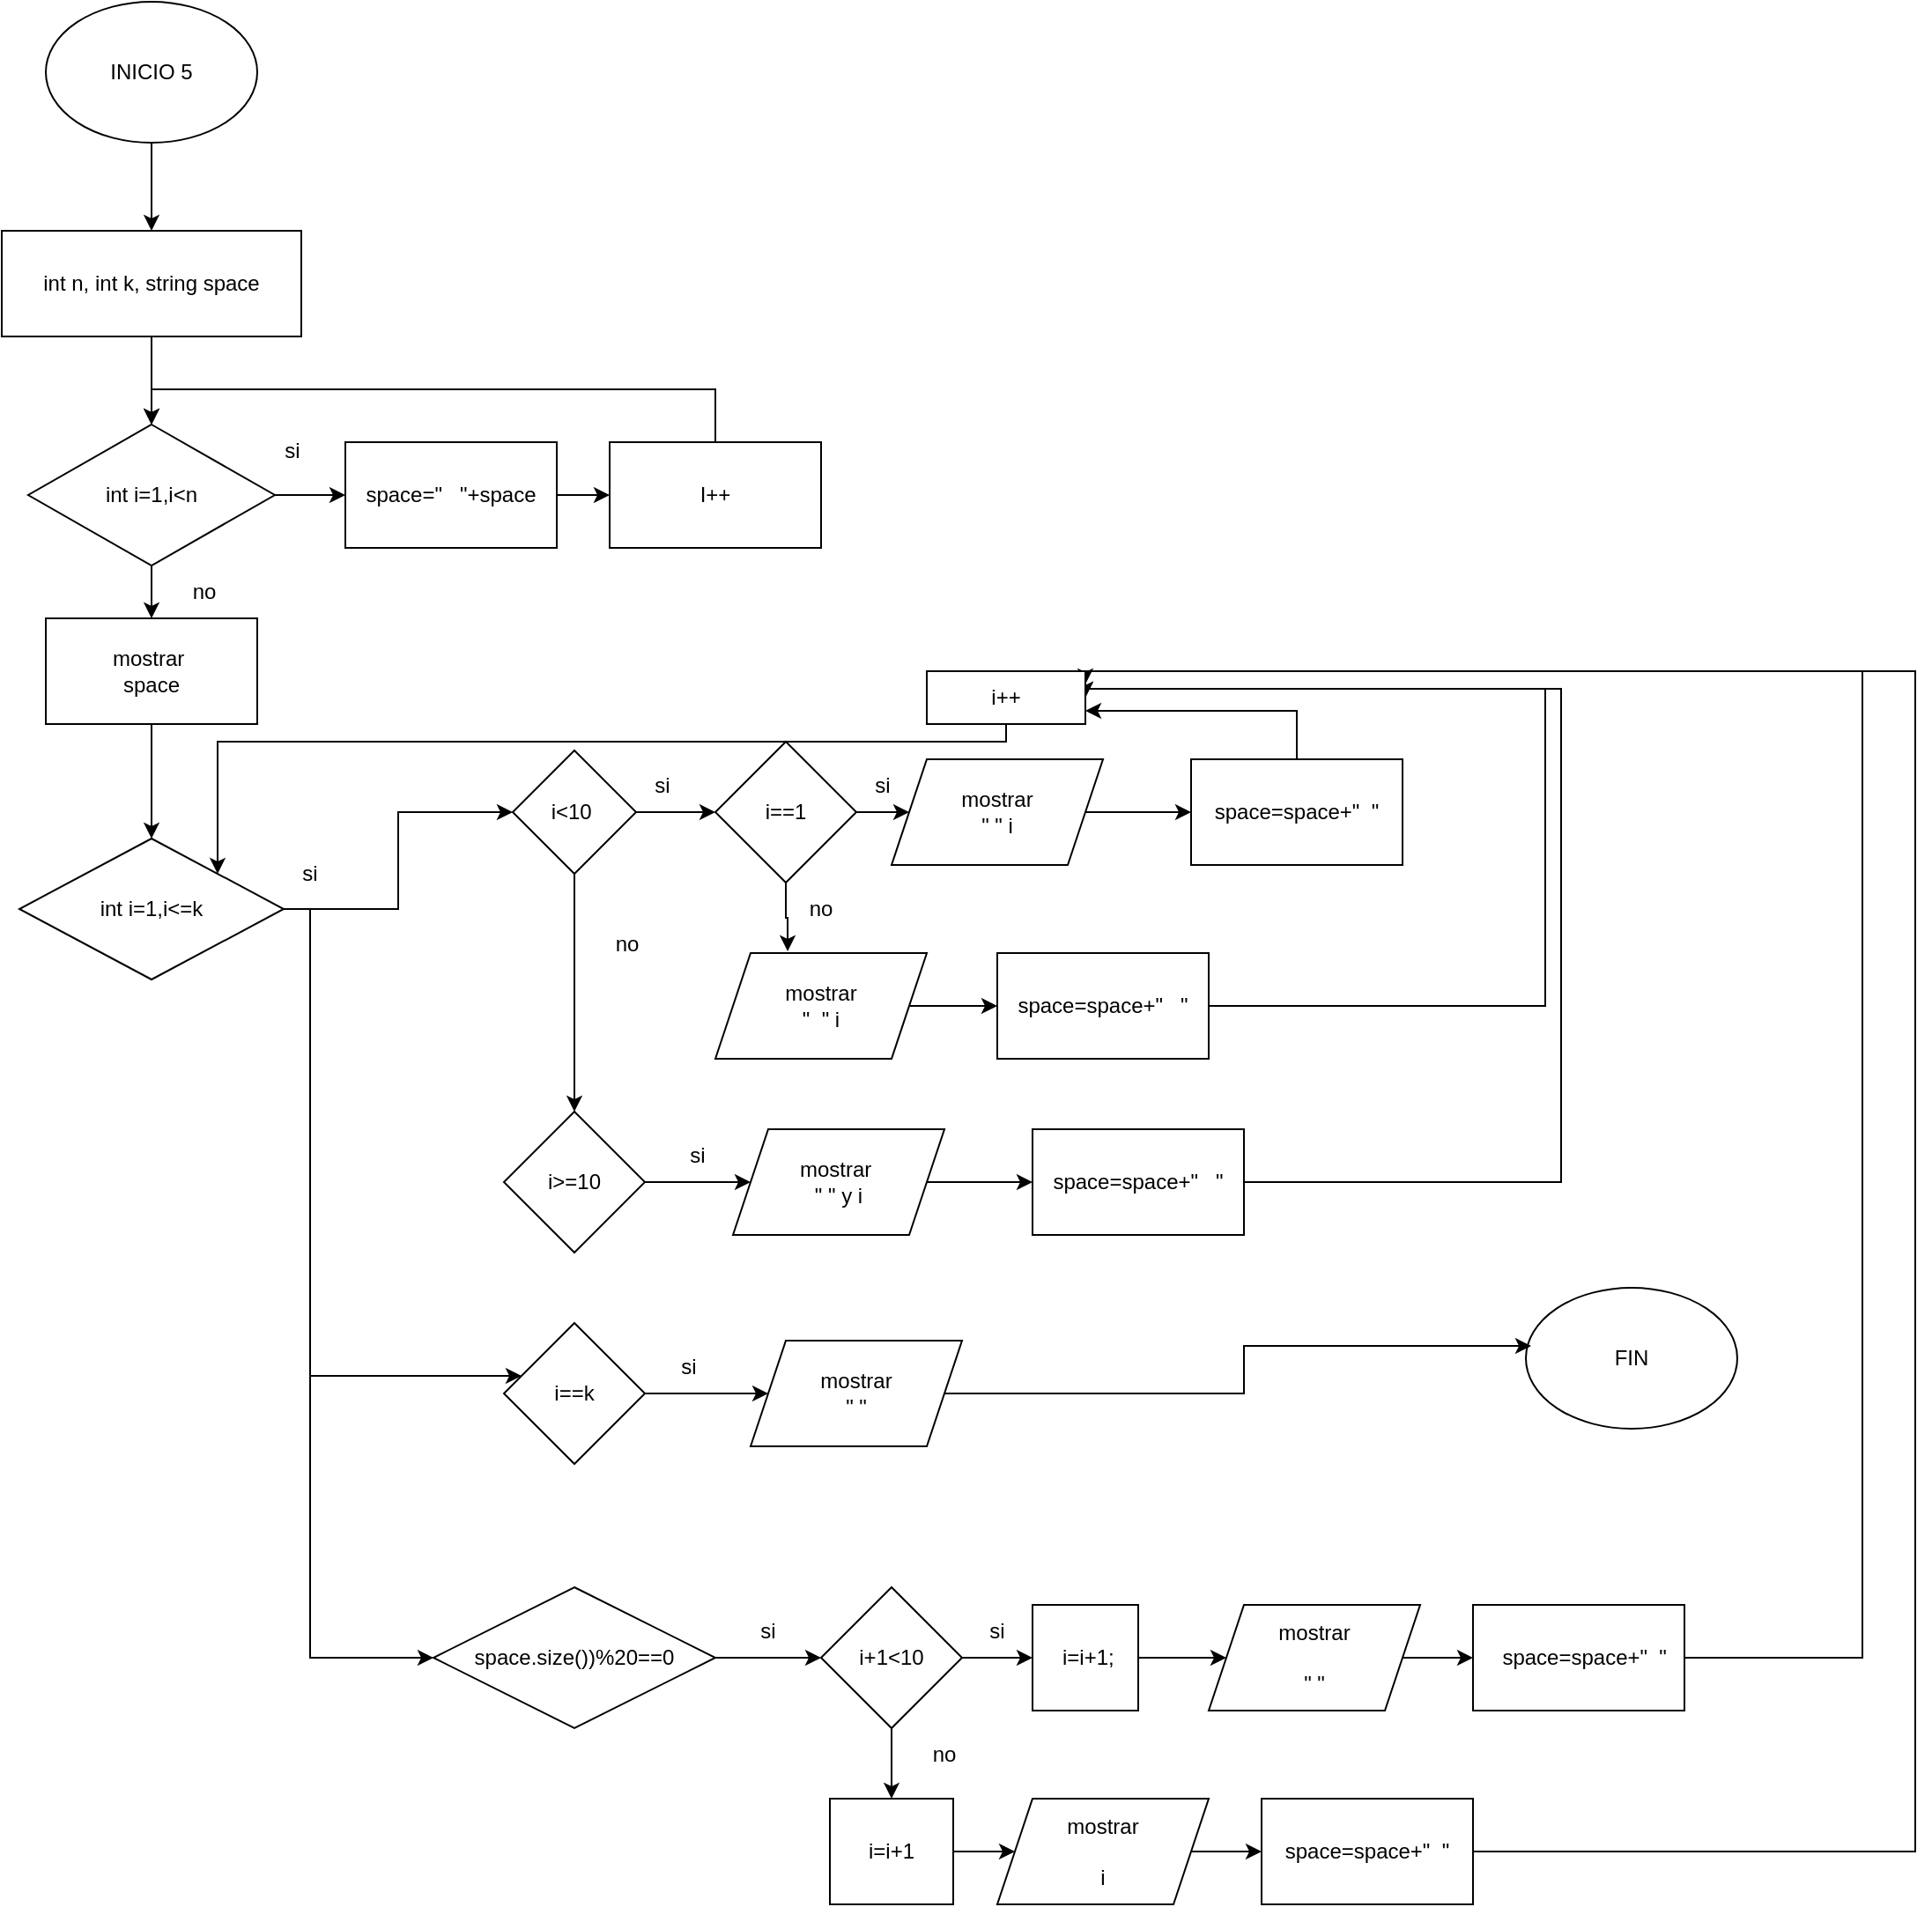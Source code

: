 <mxfile version="24.4.0" type="github">
  <diagram name="Página-1" id="LR_qldeJP0MJAAHgZE4h">
    <mxGraphModel dx="695" dy="738" grid="1" gridSize="10" guides="1" tooltips="1" connect="1" arrows="1" fold="1" page="1" pageScale="1" pageWidth="827" pageHeight="1169" math="0" shadow="0">
      <root>
        <mxCell id="0" />
        <mxCell id="1" parent="0" />
        <mxCell id="4sT0a43wtmrrDmP52j5i-3" value="" style="edgeStyle=orthogonalEdgeStyle;rounded=0;orthogonalLoop=1;jettySize=auto;html=1;" edge="1" parent="1" source="4sT0a43wtmrrDmP52j5i-1" target="4sT0a43wtmrrDmP52j5i-2">
          <mxGeometry relative="1" as="geometry" />
        </mxCell>
        <mxCell id="4sT0a43wtmrrDmP52j5i-1" value="INICIO 5" style="ellipse;whiteSpace=wrap;html=1;" vertex="1" parent="1">
          <mxGeometry x="170" y="30" width="120" height="80" as="geometry" />
        </mxCell>
        <mxCell id="4sT0a43wtmrrDmP52j5i-5" value="" style="edgeStyle=orthogonalEdgeStyle;rounded=0;orthogonalLoop=1;jettySize=auto;html=1;" edge="1" parent="1" source="4sT0a43wtmrrDmP52j5i-2" target="4sT0a43wtmrrDmP52j5i-4">
          <mxGeometry relative="1" as="geometry" />
        </mxCell>
        <mxCell id="4sT0a43wtmrrDmP52j5i-2" value="int n, int k,&amp;nbsp;string space" style="whiteSpace=wrap;html=1;" vertex="1" parent="1">
          <mxGeometry x="145" y="160" width="170" height="60" as="geometry" />
        </mxCell>
        <mxCell id="4sT0a43wtmrrDmP52j5i-7" value="" style="edgeStyle=orthogonalEdgeStyle;rounded=0;orthogonalLoop=1;jettySize=auto;html=1;" edge="1" parent="1" source="4sT0a43wtmrrDmP52j5i-4" target="4sT0a43wtmrrDmP52j5i-6">
          <mxGeometry relative="1" as="geometry" />
        </mxCell>
        <mxCell id="4sT0a43wtmrrDmP52j5i-12" value="" style="edgeStyle=orthogonalEdgeStyle;rounded=0;orthogonalLoop=1;jettySize=auto;html=1;" edge="1" parent="1" source="4sT0a43wtmrrDmP52j5i-4" target="4sT0a43wtmrrDmP52j5i-11">
          <mxGeometry relative="1" as="geometry" />
        </mxCell>
        <mxCell id="4sT0a43wtmrrDmP52j5i-4" value="int i=1,i&amp;lt;n" style="rhombus;whiteSpace=wrap;html=1;" vertex="1" parent="1">
          <mxGeometry x="160" y="270" width="140" height="80" as="geometry" />
        </mxCell>
        <mxCell id="4sT0a43wtmrrDmP52j5i-9" value="" style="edgeStyle=orthogonalEdgeStyle;rounded=0;orthogonalLoop=1;jettySize=auto;html=1;" edge="1" parent="1" source="4sT0a43wtmrrDmP52j5i-6" target="4sT0a43wtmrrDmP52j5i-8">
          <mxGeometry relative="1" as="geometry" />
        </mxCell>
        <mxCell id="4sT0a43wtmrrDmP52j5i-6" value="space=&quot;&amp;nbsp; &amp;nbsp;&quot;+space" style="whiteSpace=wrap;html=1;" vertex="1" parent="1">
          <mxGeometry x="340" y="280" width="120" height="60" as="geometry" />
        </mxCell>
        <mxCell id="4sT0a43wtmrrDmP52j5i-10" style="edgeStyle=orthogonalEdgeStyle;rounded=0;orthogonalLoop=1;jettySize=auto;html=1;entryX=0.5;entryY=0;entryDx=0;entryDy=0;" edge="1" parent="1" source="4sT0a43wtmrrDmP52j5i-8" target="4sT0a43wtmrrDmP52j5i-4">
          <mxGeometry relative="1" as="geometry">
            <Array as="points">
              <mxPoint x="550" y="250" />
              <mxPoint x="230" y="250" />
            </Array>
          </mxGeometry>
        </mxCell>
        <mxCell id="4sT0a43wtmrrDmP52j5i-8" value="I++" style="whiteSpace=wrap;html=1;" vertex="1" parent="1">
          <mxGeometry x="490" y="280" width="120" height="60" as="geometry" />
        </mxCell>
        <mxCell id="4sT0a43wtmrrDmP52j5i-14" value="" style="edgeStyle=orthogonalEdgeStyle;rounded=0;orthogonalLoop=1;jettySize=auto;html=1;" edge="1" parent="1" source="4sT0a43wtmrrDmP52j5i-11" target="4sT0a43wtmrrDmP52j5i-13">
          <mxGeometry relative="1" as="geometry" />
        </mxCell>
        <mxCell id="4sT0a43wtmrrDmP52j5i-11" value="mostrar&amp;nbsp;&lt;div&gt;space&lt;/div&gt;" style="whiteSpace=wrap;html=1;" vertex="1" parent="1">
          <mxGeometry x="170" y="380" width="120" height="60" as="geometry" />
        </mxCell>
        <mxCell id="4sT0a43wtmrrDmP52j5i-16" value="" style="edgeStyle=orthogonalEdgeStyle;rounded=0;orthogonalLoop=1;jettySize=auto;html=1;" edge="1" parent="1" source="4sT0a43wtmrrDmP52j5i-13" target="4sT0a43wtmrrDmP52j5i-15">
          <mxGeometry relative="1" as="geometry" />
        </mxCell>
        <mxCell id="4sT0a43wtmrrDmP52j5i-42" style="edgeStyle=orthogonalEdgeStyle;rounded=0;orthogonalLoop=1;jettySize=auto;html=1;" edge="1" parent="1" source="4sT0a43wtmrrDmP52j5i-13" target="4sT0a43wtmrrDmP52j5i-43">
          <mxGeometry relative="1" as="geometry">
            <mxPoint x="370.0" y="800" as="targetPoint" />
            <Array as="points">
              <mxPoint x="320" y="545" />
              <mxPoint x="320" y="810" />
            </Array>
          </mxGeometry>
        </mxCell>
        <mxCell id="4sT0a43wtmrrDmP52j5i-48" style="edgeStyle=orthogonalEdgeStyle;rounded=0;orthogonalLoop=1;jettySize=auto;html=1;" edge="1" parent="1" source="4sT0a43wtmrrDmP52j5i-13" target="4sT0a43wtmrrDmP52j5i-49">
          <mxGeometry relative="1" as="geometry">
            <mxPoint x="320" y="940" as="targetPoint" />
            <Array as="points">
              <mxPoint x="320" y="545" />
              <mxPoint x="320" y="970" />
            </Array>
          </mxGeometry>
        </mxCell>
        <mxCell id="4sT0a43wtmrrDmP52j5i-13" value="int i=1,i&amp;lt;=k" style="rhombus;whiteSpace=wrap;html=1;" vertex="1" parent="1">
          <mxGeometry x="155" y="505" width="150" height="80" as="geometry" />
        </mxCell>
        <mxCell id="4sT0a43wtmrrDmP52j5i-18" value="" style="edgeStyle=orthogonalEdgeStyle;rounded=0;orthogonalLoop=1;jettySize=auto;html=1;" edge="1" parent="1" source="4sT0a43wtmrrDmP52j5i-15" target="4sT0a43wtmrrDmP52j5i-17">
          <mxGeometry relative="1" as="geometry" />
        </mxCell>
        <mxCell id="4sT0a43wtmrrDmP52j5i-36" value="" style="edgeStyle=orthogonalEdgeStyle;rounded=0;orthogonalLoop=1;jettySize=auto;html=1;" edge="1" parent="1" source="4sT0a43wtmrrDmP52j5i-15" target="4sT0a43wtmrrDmP52j5i-35">
          <mxGeometry relative="1" as="geometry" />
        </mxCell>
        <mxCell id="4sT0a43wtmrrDmP52j5i-15" value="i&amp;lt;10&amp;nbsp;" style="rhombus;whiteSpace=wrap;html=1;" vertex="1" parent="1">
          <mxGeometry x="435" y="455" width="70" height="70" as="geometry" />
        </mxCell>
        <mxCell id="4sT0a43wtmrrDmP52j5i-20" value="" style="edgeStyle=orthogonalEdgeStyle;rounded=0;orthogonalLoop=1;jettySize=auto;html=1;" edge="1" parent="1" source="4sT0a43wtmrrDmP52j5i-17" target="4sT0a43wtmrrDmP52j5i-19">
          <mxGeometry relative="1" as="geometry" />
        </mxCell>
        <mxCell id="4sT0a43wtmrrDmP52j5i-17" value="i==1" style="rhombus;whiteSpace=wrap;html=1;" vertex="1" parent="1">
          <mxGeometry x="550" y="450" width="80" height="80" as="geometry" />
        </mxCell>
        <mxCell id="4sT0a43wtmrrDmP52j5i-22" value="" style="edgeStyle=orthogonalEdgeStyle;rounded=0;orthogonalLoop=1;jettySize=auto;html=1;" edge="1" parent="1" source="4sT0a43wtmrrDmP52j5i-19" target="4sT0a43wtmrrDmP52j5i-21">
          <mxGeometry relative="1" as="geometry" />
        </mxCell>
        <mxCell id="4sT0a43wtmrrDmP52j5i-19" value="mostrar&lt;div&gt;&quot; &quot; i&lt;/div&gt;" style="shape=parallelogram;perimeter=parallelogramPerimeter;whiteSpace=wrap;html=1;fixedSize=1;" vertex="1" parent="1">
          <mxGeometry x="650" y="460" width="120" height="60" as="geometry" />
        </mxCell>
        <mxCell id="4sT0a43wtmrrDmP52j5i-73" style="edgeStyle=orthogonalEdgeStyle;rounded=0;orthogonalLoop=1;jettySize=auto;html=1;entryX=1;entryY=0.75;entryDx=0;entryDy=0;" edge="1" parent="1" source="4sT0a43wtmrrDmP52j5i-21" target="4sT0a43wtmrrDmP52j5i-72">
          <mxGeometry relative="1" as="geometry">
            <Array as="points">
              <mxPoint x="880" y="432" />
            </Array>
          </mxGeometry>
        </mxCell>
        <mxCell id="4sT0a43wtmrrDmP52j5i-21" value="space=space+&quot;&amp;nbsp; &quot;" style="whiteSpace=wrap;html=1;" vertex="1" parent="1">
          <mxGeometry x="820" y="460" width="120" height="60" as="geometry" />
        </mxCell>
        <mxCell id="4sT0a43wtmrrDmP52j5i-30" value="" style="edgeStyle=orthogonalEdgeStyle;rounded=0;orthogonalLoop=1;jettySize=auto;html=1;" edge="1" parent="1" source="4sT0a43wtmrrDmP52j5i-25" target="4sT0a43wtmrrDmP52j5i-29">
          <mxGeometry relative="1" as="geometry" />
        </mxCell>
        <mxCell id="4sT0a43wtmrrDmP52j5i-25" value="mostrar&lt;div&gt;&quot;&amp;nbsp; &quot; i&lt;/div&gt;" style="shape=parallelogram;perimeter=parallelogramPerimeter;whiteSpace=wrap;html=1;fixedSize=1;" vertex="1" parent="1">
          <mxGeometry x="550" y="570" width="120" height="60" as="geometry" />
        </mxCell>
        <mxCell id="4sT0a43wtmrrDmP52j5i-75" style="edgeStyle=orthogonalEdgeStyle;rounded=0;orthogonalLoop=1;jettySize=auto;html=1;entryX=1;entryY=0.5;entryDx=0;entryDy=0;" edge="1" parent="1" source="4sT0a43wtmrrDmP52j5i-29" target="4sT0a43wtmrrDmP52j5i-72">
          <mxGeometry relative="1" as="geometry">
            <mxPoint x="1020" y="420.0" as="targetPoint" />
            <Array as="points">
              <mxPoint x="1021" y="600" />
              <mxPoint x="1021" y="420" />
              <mxPoint x="760" y="420" />
            </Array>
          </mxGeometry>
        </mxCell>
        <mxCell id="4sT0a43wtmrrDmP52j5i-29" value="space=space+&quot;&amp;nbsp; &amp;nbsp;&quot;" style="whiteSpace=wrap;html=1;" vertex="1" parent="1">
          <mxGeometry x="710" y="570" width="120" height="60" as="geometry" />
        </mxCell>
        <mxCell id="4sT0a43wtmrrDmP52j5i-33" style="edgeStyle=orthogonalEdgeStyle;rounded=0;orthogonalLoop=1;jettySize=auto;html=1;entryX=0.342;entryY=-0.017;entryDx=0;entryDy=0;entryPerimeter=0;" edge="1" parent="1" source="4sT0a43wtmrrDmP52j5i-17" target="4sT0a43wtmrrDmP52j5i-25">
          <mxGeometry relative="1" as="geometry" />
        </mxCell>
        <mxCell id="4sT0a43wtmrrDmP52j5i-38" value="" style="edgeStyle=orthogonalEdgeStyle;rounded=0;orthogonalLoop=1;jettySize=auto;html=1;" edge="1" parent="1" source="4sT0a43wtmrrDmP52j5i-35" target="4sT0a43wtmrrDmP52j5i-37">
          <mxGeometry relative="1" as="geometry" />
        </mxCell>
        <mxCell id="4sT0a43wtmrrDmP52j5i-35" value="i&amp;gt;=10" style="rhombus;whiteSpace=wrap;html=1;" vertex="1" parent="1">
          <mxGeometry x="430" y="660" width="80" height="80" as="geometry" />
        </mxCell>
        <mxCell id="4sT0a43wtmrrDmP52j5i-40" value="" style="edgeStyle=orthogonalEdgeStyle;rounded=0;orthogonalLoop=1;jettySize=auto;html=1;" edge="1" parent="1" source="4sT0a43wtmrrDmP52j5i-37" target="4sT0a43wtmrrDmP52j5i-39">
          <mxGeometry relative="1" as="geometry" />
        </mxCell>
        <mxCell id="4sT0a43wtmrrDmP52j5i-37" value="mostrar&amp;nbsp;&lt;div&gt;&quot; &quot; y i&lt;/div&gt;" style="shape=parallelogram;perimeter=parallelogramPerimeter;whiteSpace=wrap;html=1;fixedSize=1;" vertex="1" parent="1">
          <mxGeometry x="560" y="670" width="120" height="60" as="geometry" />
        </mxCell>
        <mxCell id="4sT0a43wtmrrDmP52j5i-76" style="edgeStyle=orthogonalEdgeStyle;rounded=0;orthogonalLoop=1;jettySize=auto;html=1;entryX=0.75;entryY=0;entryDx=0;entryDy=0;" edge="1" parent="1" source="4sT0a43wtmrrDmP52j5i-39" target="4sT0a43wtmrrDmP52j5i-72">
          <mxGeometry relative="1" as="geometry">
            <mxPoint x="1050" y="420.0" as="targetPoint" />
            <Array as="points">
              <mxPoint x="1030" y="700" />
              <mxPoint x="1030" y="420" />
              <mxPoint x="738" y="420" />
            </Array>
          </mxGeometry>
        </mxCell>
        <mxCell id="4sT0a43wtmrrDmP52j5i-39" value="space=space+&quot;&amp;nbsp; &amp;nbsp;&quot;" style="whiteSpace=wrap;html=1;" vertex="1" parent="1">
          <mxGeometry x="730" y="670" width="120" height="60" as="geometry" />
        </mxCell>
        <mxCell id="4sT0a43wtmrrDmP52j5i-45" value="" style="edgeStyle=orthogonalEdgeStyle;rounded=0;orthogonalLoop=1;jettySize=auto;html=1;" edge="1" parent="1" source="4sT0a43wtmrrDmP52j5i-43" target="4sT0a43wtmrrDmP52j5i-44">
          <mxGeometry relative="1" as="geometry" />
        </mxCell>
        <mxCell id="4sT0a43wtmrrDmP52j5i-43" value="i==k" style="rhombus;whiteSpace=wrap;html=1;" vertex="1" parent="1">
          <mxGeometry x="430.0" y="780" width="80" height="80" as="geometry" />
        </mxCell>
        <mxCell id="4sT0a43wtmrrDmP52j5i-44" value="mostrar&lt;div&gt;&quot; &quot;&lt;/div&gt;" style="shape=parallelogram;perimeter=parallelogramPerimeter;whiteSpace=wrap;html=1;fixedSize=1;" vertex="1" parent="1">
          <mxGeometry x="570.0" y="790" width="120" height="60" as="geometry" />
        </mxCell>
        <mxCell id="4sT0a43wtmrrDmP52j5i-46" value="FIN" style="ellipse;whiteSpace=wrap;html=1;" vertex="1" parent="1">
          <mxGeometry x="1010" y="760" width="120" height="80" as="geometry" />
        </mxCell>
        <mxCell id="4sT0a43wtmrrDmP52j5i-56" value="" style="edgeStyle=orthogonalEdgeStyle;rounded=0;orthogonalLoop=1;jettySize=auto;html=1;" edge="1" parent="1" source="4sT0a43wtmrrDmP52j5i-49" target="4sT0a43wtmrrDmP52j5i-55">
          <mxGeometry relative="1" as="geometry" />
        </mxCell>
        <mxCell id="4sT0a43wtmrrDmP52j5i-49" value="space.size())%20==0" style="rhombus;whiteSpace=wrap;html=1;" vertex="1" parent="1">
          <mxGeometry x="390" y="930" width="160" height="80" as="geometry" />
        </mxCell>
        <mxCell id="4sT0a43wtmrrDmP52j5i-54" style="edgeStyle=orthogonalEdgeStyle;rounded=0;orthogonalLoop=1;jettySize=auto;html=1;entryX=0.025;entryY=0.413;entryDx=0;entryDy=0;entryPerimeter=0;" edge="1" parent="1" source="4sT0a43wtmrrDmP52j5i-44" target="4sT0a43wtmrrDmP52j5i-46">
          <mxGeometry relative="1" as="geometry" />
        </mxCell>
        <mxCell id="4sT0a43wtmrrDmP52j5i-58" value="" style="edgeStyle=orthogonalEdgeStyle;rounded=0;orthogonalLoop=1;jettySize=auto;html=1;" edge="1" parent="1" source="4sT0a43wtmrrDmP52j5i-55" target="4sT0a43wtmrrDmP52j5i-57">
          <mxGeometry relative="1" as="geometry" />
        </mxCell>
        <mxCell id="4sT0a43wtmrrDmP52j5i-67" value="" style="edgeStyle=orthogonalEdgeStyle;rounded=0;orthogonalLoop=1;jettySize=auto;html=1;" edge="1" parent="1" source="4sT0a43wtmrrDmP52j5i-55" target="4sT0a43wtmrrDmP52j5i-66">
          <mxGeometry relative="1" as="geometry" />
        </mxCell>
        <mxCell id="4sT0a43wtmrrDmP52j5i-55" value="i+1&amp;lt;10" style="rhombus;whiteSpace=wrap;html=1;" vertex="1" parent="1">
          <mxGeometry x="610" y="930" width="80" height="80" as="geometry" />
        </mxCell>
        <mxCell id="4sT0a43wtmrrDmP52j5i-60" value="" style="edgeStyle=orthogonalEdgeStyle;rounded=0;orthogonalLoop=1;jettySize=auto;html=1;" edge="1" parent="1" source="4sT0a43wtmrrDmP52j5i-57" target="4sT0a43wtmrrDmP52j5i-59">
          <mxGeometry relative="1" as="geometry" />
        </mxCell>
        <mxCell id="4sT0a43wtmrrDmP52j5i-57" value="&amp;nbsp;i=i+1;" style="whiteSpace=wrap;html=1;" vertex="1" parent="1">
          <mxGeometry x="730" y="940" width="60" height="60" as="geometry" />
        </mxCell>
        <mxCell id="4sT0a43wtmrrDmP52j5i-63" value="" style="edgeStyle=orthogonalEdgeStyle;rounded=0;orthogonalLoop=1;jettySize=auto;html=1;" edge="1" parent="1" source="4sT0a43wtmrrDmP52j5i-59" target="4sT0a43wtmrrDmP52j5i-62">
          <mxGeometry relative="1" as="geometry" />
        </mxCell>
        <mxCell id="4sT0a43wtmrrDmP52j5i-59" value="mostrar&lt;div&gt;&lt;br&gt;&lt;/div&gt;&lt;div&gt;&quot; &quot;&lt;/div&gt;" style="shape=parallelogram;perimeter=parallelogramPerimeter;whiteSpace=wrap;html=1;fixedSize=1;" vertex="1" parent="1">
          <mxGeometry x="830" y="940" width="120" height="60" as="geometry" />
        </mxCell>
        <mxCell id="4sT0a43wtmrrDmP52j5i-77" style="edgeStyle=orthogonalEdgeStyle;rounded=0;orthogonalLoop=1;jettySize=auto;html=1;entryX=1;entryY=0.25;entryDx=0;entryDy=0;" edge="1" parent="1" source="4sT0a43wtmrrDmP52j5i-62" target="4sT0a43wtmrrDmP52j5i-72">
          <mxGeometry relative="1" as="geometry">
            <mxPoint x="1200" y="410" as="targetPoint" />
            <Array as="points">
              <mxPoint x="1201" y="970" />
              <mxPoint x="1201" y="410" />
              <mxPoint x="760" y="410" />
            </Array>
          </mxGeometry>
        </mxCell>
        <mxCell id="4sT0a43wtmrrDmP52j5i-62" value="&amp;nbsp; space=space+&quot;&amp;nbsp; &quot;" style="whiteSpace=wrap;html=1;" vertex="1" parent="1">
          <mxGeometry x="980" y="940" width="120" height="60" as="geometry" />
        </mxCell>
        <mxCell id="4sT0a43wtmrrDmP52j5i-69" value="" style="edgeStyle=orthogonalEdgeStyle;rounded=0;orthogonalLoop=1;jettySize=auto;html=1;" edge="1" parent="1" source="4sT0a43wtmrrDmP52j5i-66" target="4sT0a43wtmrrDmP52j5i-68">
          <mxGeometry relative="1" as="geometry" />
        </mxCell>
        <mxCell id="4sT0a43wtmrrDmP52j5i-66" value="i=i+1" style="whiteSpace=wrap;html=1;" vertex="1" parent="1">
          <mxGeometry x="615" y="1050" width="70" height="60" as="geometry" />
        </mxCell>
        <mxCell id="4sT0a43wtmrrDmP52j5i-71" value="" style="edgeStyle=orthogonalEdgeStyle;rounded=0;orthogonalLoop=1;jettySize=auto;html=1;" edge="1" parent="1" source="4sT0a43wtmrrDmP52j5i-68" target="4sT0a43wtmrrDmP52j5i-70">
          <mxGeometry relative="1" as="geometry" />
        </mxCell>
        <mxCell id="4sT0a43wtmrrDmP52j5i-68" value="mostrar&lt;div&gt;&lt;br&gt;&lt;/div&gt;&lt;div&gt;i&lt;/div&gt;" style="shape=parallelogram;perimeter=parallelogramPerimeter;whiteSpace=wrap;html=1;fixedSize=1;" vertex="1" parent="1">
          <mxGeometry x="710" y="1050" width="120" height="60" as="geometry" />
        </mxCell>
        <mxCell id="4sT0a43wtmrrDmP52j5i-78" style="edgeStyle=orthogonalEdgeStyle;rounded=0;orthogonalLoop=1;jettySize=auto;html=1;entryX=1;entryY=0.5;entryDx=0;entryDy=0;" edge="1" parent="1" source="4sT0a43wtmrrDmP52j5i-70" target="4sT0a43wtmrrDmP52j5i-72">
          <mxGeometry relative="1" as="geometry">
            <mxPoint x="1230" y="410" as="targetPoint" />
            <Array as="points">
              <mxPoint x="1231" y="1080" />
              <mxPoint x="1231" y="410" />
              <mxPoint x="760" y="410" />
            </Array>
          </mxGeometry>
        </mxCell>
        <mxCell id="4sT0a43wtmrrDmP52j5i-70" value="space=space+&quot;  &quot;" style="whiteSpace=wrap;html=1;" vertex="1" parent="1">
          <mxGeometry x="860" y="1050" width="120" height="60" as="geometry" />
        </mxCell>
        <mxCell id="4sT0a43wtmrrDmP52j5i-79" style="edgeStyle=orthogonalEdgeStyle;rounded=0;orthogonalLoop=1;jettySize=auto;html=1;entryX=1;entryY=0;entryDx=0;entryDy=0;" edge="1" parent="1" source="4sT0a43wtmrrDmP52j5i-72" target="4sT0a43wtmrrDmP52j5i-13">
          <mxGeometry relative="1" as="geometry">
            <Array as="points">
              <mxPoint x="715" y="450" />
              <mxPoint x="268" y="450" />
            </Array>
          </mxGeometry>
        </mxCell>
        <mxCell id="4sT0a43wtmrrDmP52j5i-72" value="i++" style="rounded=0;whiteSpace=wrap;html=1;" vertex="1" parent="1">
          <mxGeometry x="670" y="410" width="90" height="30" as="geometry" />
        </mxCell>
        <mxCell id="4sT0a43wtmrrDmP52j5i-80" value="si" style="text;html=1;align=center;verticalAlign=middle;whiteSpace=wrap;rounded=0;" vertex="1" parent="1">
          <mxGeometry x="280" y="270" width="60" height="30" as="geometry" />
        </mxCell>
        <mxCell id="4sT0a43wtmrrDmP52j5i-82" value="no" style="text;html=1;align=center;verticalAlign=middle;whiteSpace=wrap;rounded=0;" vertex="1" parent="1">
          <mxGeometry x="230" y="350" width="60" height="30" as="geometry" />
        </mxCell>
        <mxCell id="4sT0a43wtmrrDmP52j5i-83" value="si" style="text;html=1;align=center;verticalAlign=middle;whiteSpace=wrap;rounded=0;" vertex="1" parent="1">
          <mxGeometry x="290" y="510" width="60" height="30" as="geometry" />
        </mxCell>
        <mxCell id="4sT0a43wtmrrDmP52j5i-84" value="si" style="text;html=1;align=center;verticalAlign=middle;whiteSpace=wrap;rounded=0;" vertex="1" parent="1">
          <mxGeometry x="490" y="460" width="60" height="30" as="geometry" />
        </mxCell>
        <mxCell id="4sT0a43wtmrrDmP52j5i-85" value="si" style="text;html=1;align=center;verticalAlign=middle;whiteSpace=wrap;rounded=0;" vertex="1" parent="1">
          <mxGeometry x="615" y="460" width="60" height="30" as="geometry" />
        </mxCell>
        <mxCell id="4sT0a43wtmrrDmP52j5i-86" value="si" style="text;html=1;align=center;verticalAlign=middle;whiteSpace=wrap;rounded=0;" vertex="1" parent="1">
          <mxGeometry x="510" y="670" width="60" height="30" as="geometry" />
        </mxCell>
        <mxCell id="4sT0a43wtmrrDmP52j5i-89" value="si" style="text;html=1;align=center;verticalAlign=middle;whiteSpace=wrap;rounded=0;" vertex="1" parent="1">
          <mxGeometry x="505" y="790" width="60" height="30" as="geometry" />
        </mxCell>
        <mxCell id="4sT0a43wtmrrDmP52j5i-90" value="si" style="text;html=1;align=center;verticalAlign=middle;whiteSpace=wrap;rounded=0;" vertex="1" parent="1">
          <mxGeometry x="550" y="940" width="60" height="30" as="geometry" />
        </mxCell>
        <mxCell id="4sT0a43wtmrrDmP52j5i-91" value="si" style="text;html=1;align=center;verticalAlign=middle;whiteSpace=wrap;rounded=0;" vertex="1" parent="1">
          <mxGeometry x="680" y="940" width="60" height="30" as="geometry" />
        </mxCell>
        <mxCell id="4sT0a43wtmrrDmP52j5i-92" value="no" style="text;html=1;align=center;verticalAlign=middle;whiteSpace=wrap;rounded=0;" vertex="1" parent="1">
          <mxGeometry x="470" y="550" width="60" height="30" as="geometry" />
        </mxCell>
        <mxCell id="4sT0a43wtmrrDmP52j5i-93" value="no" style="text;html=1;align=center;verticalAlign=middle;whiteSpace=wrap;rounded=0;" vertex="1" parent="1">
          <mxGeometry x="580" y="530" width="60" height="30" as="geometry" />
        </mxCell>
        <mxCell id="4sT0a43wtmrrDmP52j5i-94" value="no" style="text;html=1;align=center;verticalAlign=middle;whiteSpace=wrap;rounded=0;" vertex="1" parent="1">
          <mxGeometry x="650" y="1010" width="60" height="30" as="geometry" />
        </mxCell>
      </root>
    </mxGraphModel>
  </diagram>
</mxfile>
